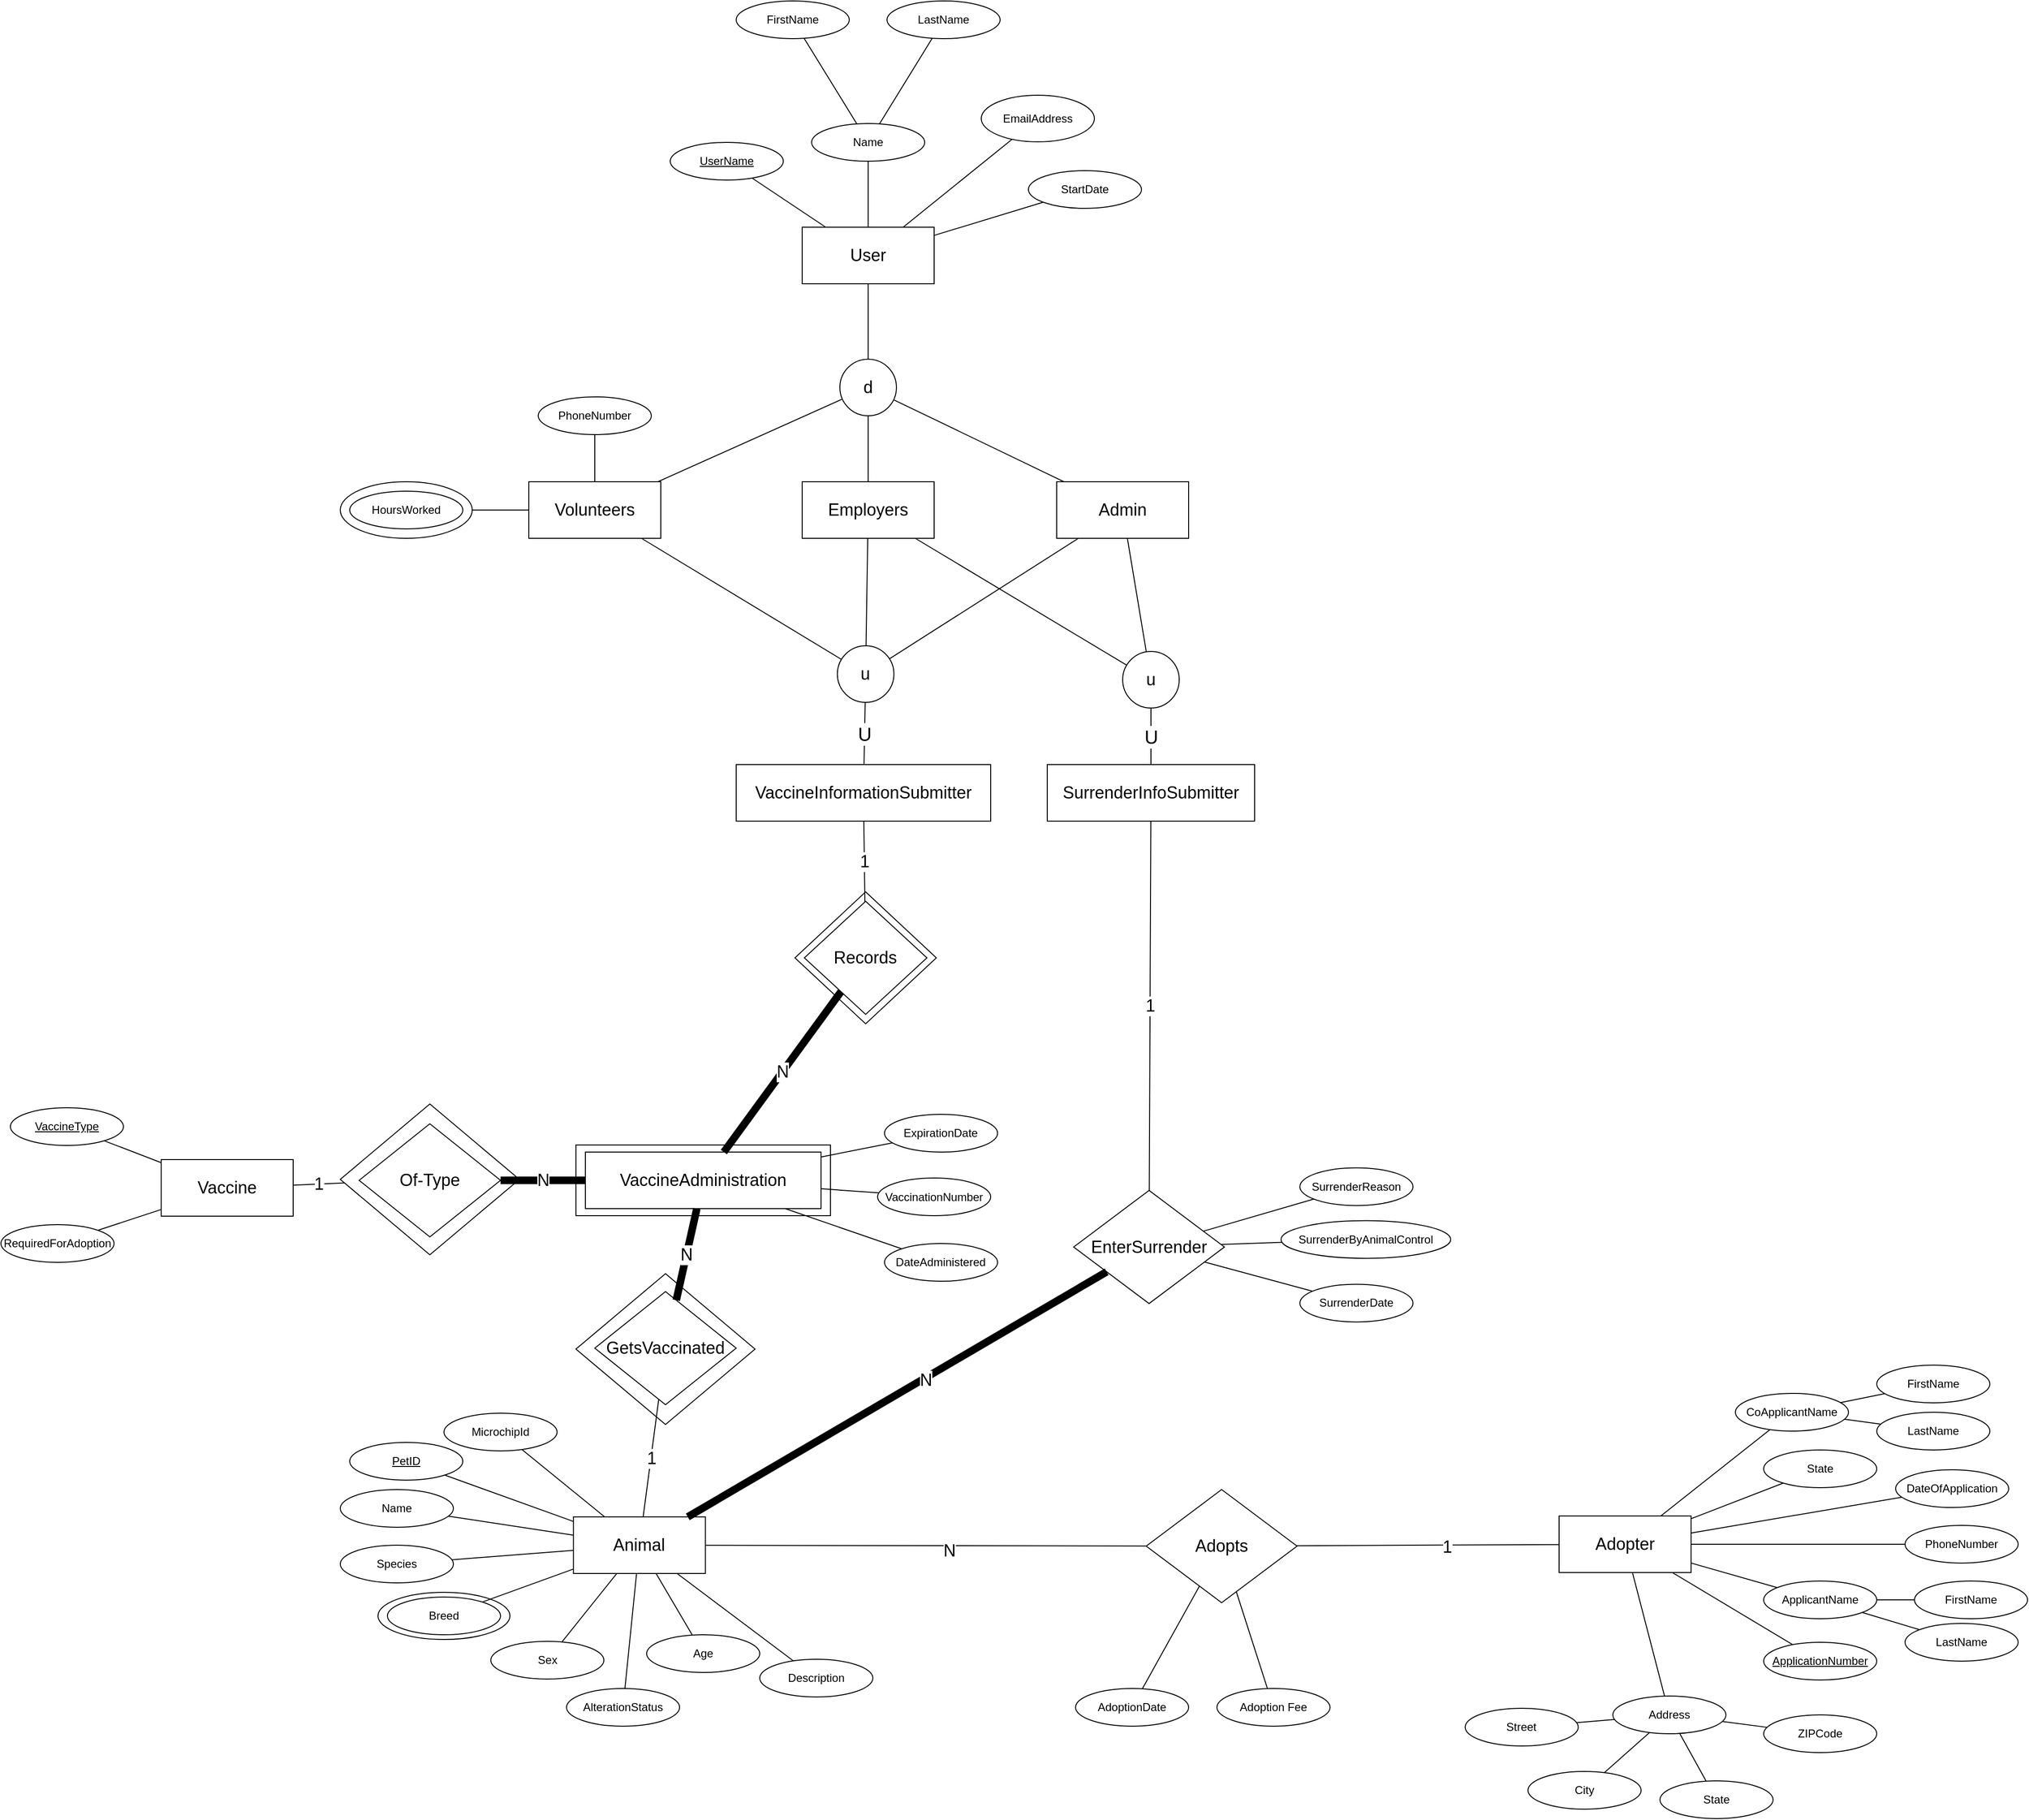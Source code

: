<mxfile version="12.6.5" type="onedrive"><diagram id="C5RBs43oDa-KdzZeNtuy" name="Page-1"><mxGraphModel dx="2310" dy="1998" grid="1" gridSize="10" guides="1" tooltips="1" connect="1" arrows="1" fold="1" page="1" pageScale="1" pageWidth="827" pageHeight="1169" math="0" shadow="0"><root><mxCell id="WIyWlLk6GJQsqaUBKTNV-0"/><mxCell id="WIyWlLk6GJQsqaUBKTNV-1" parent="WIyWlLk6GJQsqaUBKTNV-0"/><mxCell id="3elnGF1-bWwHOzPiMpY6-0" value="&lt;font style=&quot;font-size: 18px&quot;&gt;User&lt;/font&gt;" style="rounded=0;whiteSpace=wrap;html=1;" parent="WIyWlLk6GJQsqaUBKTNV-1" vertex="1"><mxGeometry x="330" y="170" width="140" height="60" as="geometry"/></mxCell><mxCell id="3elnGF1-bWwHOzPiMpY6-1" value="&lt;u&gt;UserName&lt;/u&gt;" style="ellipse;whiteSpace=wrap;html=1;" parent="WIyWlLk6GJQsqaUBKTNV-1" vertex="1"><mxGeometry x="190" y="80" width="120" height="40" as="geometry"/></mxCell><mxCell id="3elnGF1-bWwHOzPiMpY6-2" value="Name" style="ellipse;whiteSpace=wrap;html=1;" parent="WIyWlLk6GJQsqaUBKTNV-1" vertex="1"><mxGeometry x="340" y="60" width="120" height="40" as="geometry"/></mxCell><mxCell id="3elnGF1-bWwHOzPiMpY6-3" value="LastName" style="ellipse;whiteSpace=wrap;html=1;" parent="WIyWlLk6GJQsqaUBKTNV-1" vertex="1"><mxGeometry x="420" y="-70" width="120" height="40" as="geometry"/></mxCell><mxCell id="3elnGF1-bWwHOzPiMpY6-4" value="FirstName" style="ellipse;whiteSpace=wrap;html=1;" parent="WIyWlLk6GJQsqaUBKTNV-1" vertex="1"><mxGeometry x="260" y="-70" width="120" height="40" as="geometry"/></mxCell><mxCell id="3elnGF1-bWwHOzPiMpY6-5" value="" style="endArrow=none;html=1;" parent="WIyWlLk6GJQsqaUBKTNV-1" source="3elnGF1-bWwHOzPiMpY6-0" target="3elnGF1-bWwHOzPiMpY6-1" edge="1"><mxGeometry width="50" height="50" relative="1" as="geometry"><mxPoint x="160" y="-30" as="sourcePoint"/><mxPoint x="210" y="-80" as="targetPoint"/></mxGeometry></mxCell><mxCell id="3elnGF1-bWwHOzPiMpY6-7" value="" style="endArrow=none;html=1;" parent="WIyWlLk6GJQsqaUBKTNV-1" source="3elnGF1-bWwHOzPiMpY6-0" target="3elnGF1-bWwHOzPiMpY6-2" edge="1"><mxGeometry width="50" height="50" relative="1" as="geometry"><mxPoint x="180" y="290" as="sourcePoint"/><mxPoint x="230" y="240" as="targetPoint"/></mxGeometry></mxCell><mxCell id="3elnGF1-bWwHOzPiMpY6-8" value="" style="endArrow=none;html=1;" parent="WIyWlLk6GJQsqaUBKTNV-1" source="3elnGF1-bWwHOzPiMpY6-2" target="3elnGF1-bWwHOzPiMpY6-4" edge="1"><mxGeometry width="50" height="50" relative="1" as="geometry"><mxPoint x="140" y="-60" as="sourcePoint"/><mxPoint x="190" y="-110" as="targetPoint"/></mxGeometry></mxCell><mxCell id="3elnGF1-bWwHOzPiMpY6-9" value="" style="endArrow=none;html=1;" parent="WIyWlLk6GJQsqaUBKTNV-1" source="3elnGF1-bWwHOzPiMpY6-2" target="3elnGF1-bWwHOzPiMpY6-3" edge="1"><mxGeometry width="50" height="50" relative="1" as="geometry"><mxPoint x="110" y="280" as="sourcePoint"/><mxPoint x="160" y="230" as="targetPoint"/></mxGeometry></mxCell><mxCell id="3elnGF1-bWwHOzPiMpY6-10" value="EmailAddress" style="ellipse;whiteSpace=wrap;html=1;" parent="WIyWlLk6GJQsqaUBKTNV-1" vertex="1"><mxGeometry x="520" y="30" width="120" height="49.43" as="geometry"/></mxCell><mxCell id="3elnGF1-bWwHOzPiMpY6-11" value="" style="endArrow=none;html=1;" parent="WIyWlLk6GJQsqaUBKTNV-1" source="3elnGF1-bWwHOzPiMpY6-0" target="3elnGF1-bWwHOzPiMpY6-10" edge="1"><mxGeometry width="50" height="50" relative="1" as="geometry"><mxPoint x="560" y="290" as="sourcePoint"/><mxPoint x="610" y="240" as="targetPoint"/></mxGeometry></mxCell><mxCell id="3elnGF1-bWwHOzPiMpY6-15" value="StartDate" style="ellipse;whiteSpace=wrap;html=1;" parent="WIyWlLk6GJQsqaUBKTNV-1" vertex="1"><mxGeometry x="570" y="110" width="120" height="40" as="geometry"/></mxCell><mxCell id="3elnGF1-bWwHOzPiMpY6-16" value="" style="endArrow=none;html=1;" parent="WIyWlLk6GJQsqaUBKTNV-1" source="3elnGF1-bWwHOzPiMpY6-0" target="3elnGF1-bWwHOzPiMpY6-15" edge="1"><mxGeometry width="50" height="50" relative="1" as="geometry"><mxPoint x="560" y="280" as="sourcePoint"/><mxPoint x="610" y="230" as="targetPoint"/></mxGeometry></mxCell><mxCell id="3elnGF1-bWwHOzPiMpY6-17" value="&lt;font style=&quot;font-size: 18px&quot;&gt;Volunteers&lt;/font&gt;" style="rounded=0;whiteSpace=wrap;html=1;" parent="WIyWlLk6GJQsqaUBKTNV-1" vertex="1"><mxGeometry x="40" y="440" width="140" height="60" as="geometry"/></mxCell><mxCell id="3elnGF1-bWwHOzPiMpY6-18" value="&lt;font style=&quot;font-size: 18px&quot;&gt;Employers&lt;/font&gt;" style="rounded=0;whiteSpace=wrap;html=1;" parent="WIyWlLk6GJQsqaUBKTNV-1" vertex="1"><mxGeometry x="330" y="440" width="140" height="60" as="geometry"/></mxCell><mxCell id="3elnGF1-bWwHOzPiMpY6-19" value="&lt;font style=&quot;font-size: 18px&quot;&gt;Admin&lt;/font&gt;" style="rounded=0;whiteSpace=wrap;html=1;" parent="WIyWlLk6GJQsqaUBKTNV-1" vertex="1"><mxGeometry x="600" y="440" width="140" height="60" as="geometry"/></mxCell><mxCell id="3elnGF1-bWwHOzPiMpY6-20" value="" style="endArrow=none;html=1;" parent="WIyWlLk6GJQsqaUBKTNV-1" source="3elnGF1-bWwHOzPiMpY6-21" target="3elnGF1-bWwHOzPiMpY6-0" edge="1"><mxGeometry width="50" height="50" relative="1" as="geometry"><mxPoint x="240" y="380" as="sourcePoint"/><mxPoint x="290" y="330" as="targetPoint"/></mxGeometry></mxCell><mxCell id="3elnGF1-bWwHOzPiMpY6-21" value="&lt;font style=&quot;font-size: 18px&quot;&gt;d&lt;/font&gt;" style="ellipse;whiteSpace=wrap;html=1;aspect=fixed;" parent="WIyWlLk6GJQsqaUBKTNV-1" vertex="1"><mxGeometry x="370" y="310" width="60" height="60" as="geometry"/></mxCell><mxCell id="3elnGF1-bWwHOzPiMpY6-22" value="" style="endArrow=none;html=1;" parent="WIyWlLk6GJQsqaUBKTNV-1" source="3elnGF1-bWwHOzPiMpY6-21" target="3elnGF1-bWwHOzPiMpY6-17" edge="1"><mxGeometry width="50" height="50" relative="1" as="geometry"><mxPoint x="410" y="320" as="sourcePoint"/><mxPoint x="410" y="240" as="targetPoint"/></mxGeometry></mxCell><mxCell id="3elnGF1-bWwHOzPiMpY6-23" value="" style="endArrow=none;html=1;" parent="WIyWlLk6GJQsqaUBKTNV-1" source="3elnGF1-bWwHOzPiMpY6-18" target="3elnGF1-bWwHOzPiMpY6-21" edge="1"><mxGeometry width="50" height="50" relative="1" as="geometry"><mxPoint x="200" y="630" as="sourcePoint"/><mxPoint x="250" y="580" as="targetPoint"/></mxGeometry></mxCell><mxCell id="3elnGF1-bWwHOzPiMpY6-24" value="" style="endArrow=none;html=1;" parent="WIyWlLk6GJQsqaUBKTNV-1" source="3elnGF1-bWwHOzPiMpY6-21" target="3elnGF1-bWwHOzPiMpY6-19" edge="1"><mxGeometry width="50" height="50" relative="1" as="geometry"><mxPoint x="420" y="640" as="sourcePoint"/><mxPoint x="470" y="590" as="targetPoint"/></mxGeometry></mxCell><mxCell id="3elnGF1-bWwHOzPiMpY6-25" value="PhoneNumber" style="ellipse;whiteSpace=wrap;html=1;" parent="WIyWlLk6GJQsqaUBKTNV-1" vertex="1"><mxGeometry x="50" y="350" width="120" height="40" as="geometry"/></mxCell><mxCell id="3elnGF1-bWwHOzPiMpY6-27" value="" style="endArrow=none;html=1;" parent="WIyWlLk6GJQsqaUBKTNV-1" source="3elnGF1-bWwHOzPiMpY6-17" target="3elnGF1-bWwHOzPiMpY6-25" edge="1"><mxGeometry width="50" height="50" relative="1" as="geometry"><mxPoint x="-120" y="580" as="sourcePoint"/><mxPoint x="-70" y="530" as="targetPoint"/></mxGeometry></mxCell><mxCell id="3elnGF1-bWwHOzPiMpY6-29" value="" style="ellipse;whiteSpace=wrap;html=1;" parent="WIyWlLk6GJQsqaUBKTNV-1" vertex="1"><mxGeometry x="-160" y="440" width="140" height="60" as="geometry"/></mxCell><mxCell id="3elnGF1-bWwHOzPiMpY6-30" value="HoursWorked" style="ellipse;whiteSpace=wrap;html=1;" parent="WIyWlLk6GJQsqaUBKTNV-1" vertex="1"><mxGeometry x="-150" y="450" width="120" height="40" as="geometry"/></mxCell><mxCell id="3elnGF1-bWwHOzPiMpY6-31" value="" style="endArrow=none;html=1;" parent="WIyWlLk6GJQsqaUBKTNV-1" source="3elnGF1-bWwHOzPiMpY6-29" target="3elnGF1-bWwHOzPiMpY6-17" edge="1"><mxGeometry width="50" height="50" relative="1" as="geometry"><mxPoint x="260" y="600" as="sourcePoint"/><mxPoint x="310" y="550" as="targetPoint"/></mxGeometry></mxCell><mxCell id="3elnGF1-bWwHOzPiMpY6-35" value="&lt;font style=&quot;font-size: 18px&quot;&gt;Animal&lt;/font&gt;" style="rounded=0;whiteSpace=wrap;html=1;" parent="WIyWlLk6GJQsqaUBKTNV-1" vertex="1"><mxGeometry x="87.33" y="1538" width="140" height="60" as="geometry"/></mxCell><mxCell id="3elnGF1-bWwHOzPiMpY6-36" value="&lt;font style=&quot;font-size: 18px&quot;&gt;Vaccine&lt;/font&gt;" style="rounded=0;whiteSpace=wrap;html=1;" parent="WIyWlLk6GJQsqaUBKTNV-1" vertex="1"><mxGeometry x="-350" y="1159" width="140" height="60" as="geometry"/></mxCell><mxCell id="3elnGF1-bWwHOzPiMpY6-37" value="&lt;font style=&quot;font-size: 18px&quot;&gt;Adopter&lt;/font&gt;" style="rounded=0;whiteSpace=wrap;html=1;" parent="WIyWlLk6GJQsqaUBKTNV-1" vertex="1"><mxGeometry x="1133" y="1537" width="140" height="60" as="geometry"/></mxCell><mxCell id="3elnGF1-bWwHOzPiMpY6-38" value="&lt;font style=&quot;font-size: 18px&quot;&gt;EnterSurrender&lt;/font&gt;" style="rhombus;whiteSpace=wrap;html=1;strokeWidth=1;" parent="WIyWlLk6GJQsqaUBKTNV-1" vertex="1"><mxGeometry x="618" y="1191.71" width="160" height="120" as="geometry"/></mxCell><mxCell id="3elnGF1-bWwHOzPiMpY6-40" value="Name" style="ellipse;whiteSpace=wrap;html=1;" parent="WIyWlLk6GJQsqaUBKTNV-1" vertex="1"><mxGeometry x="-160" y="1509" width="120" height="40" as="geometry"/></mxCell><mxCell id="3elnGF1-bWwHOzPiMpY6-41" value="Species" style="ellipse;whiteSpace=wrap;html=1;" parent="WIyWlLk6GJQsqaUBKTNV-1" vertex="1"><mxGeometry x="-160" y="1568" width="120" height="40" as="geometry"/></mxCell><mxCell id="3elnGF1-bWwHOzPiMpY6-42" value="" style="ellipse;whiteSpace=wrap;html=1;" parent="WIyWlLk6GJQsqaUBKTNV-1" vertex="1"><mxGeometry x="-120" y="1618" width="140" height="50" as="geometry"/></mxCell><mxCell id="3elnGF1-bWwHOzPiMpY6-43" value="Breed" style="ellipse;whiteSpace=wrap;html=1;" parent="WIyWlLk6GJQsqaUBKTNV-1" vertex="1"><mxGeometry x="-110" y="1623" width="120" height="40" as="geometry"/></mxCell><mxCell id="3elnGF1-bWwHOzPiMpY6-44" value="Sex" style="ellipse;whiteSpace=wrap;html=1;" parent="WIyWlLk6GJQsqaUBKTNV-1" vertex="1"><mxGeometry x="-0.33" y="1670" width="120" height="40" as="geometry"/></mxCell><mxCell id="3elnGF1-bWwHOzPiMpY6-45" value="AlterationStatus" style="ellipse;whiteSpace=wrap;html=1;" parent="WIyWlLk6GJQsqaUBKTNV-1" vertex="1"><mxGeometry x="80.0" y="1720" width="120" height="40" as="geometry"/></mxCell><mxCell id="3elnGF1-bWwHOzPiMpY6-46" value="Age" style="ellipse;whiteSpace=wrap;html=1;" parent="WIyWlLk6GJQsqaUBKTNV-1" vertex="1"><mxGeometry x="165.0" y="1663" width="120" height="40" as="geometry"/></mxCell><mxCell id="3elnGF1-bWwHOzPiMpY6-47" value="Description" style="ellipse;whiteSpace=wrap;html=1;" parent="WIyWlLk6GJQsqaUBKTNV-1" vertex="1"><mxGeometry x="285.0" y="1689" width="120" height="40" as="geometry"/></mxCell><mxCell id="3elnGF1-bWwHOzPiMpY6-48" value="MicrochipId" style="ellipse;whiteSpace=wrap;html=1;" parent="WIyWlLk6GJQsqaUBKTNV-1" vertex="1"><mxGeometry x="-50" y="1428" width="120" height="40" as="geometry"/></mxCell><mxCell id="3elnGF1-bWwHOzPiMpY6-53" value="DateAdministered" style="ellipse;whiteSpace=wrap;html=1;" parent="WIyWlLk6GJQsqaUBKTNV-1" vertex="1"><mxGeometry x="417.33" y="1248" width="120" height="40" as="geometry"/></mxCell><mxCell id="3elnGF1-bWwHOzPiMpY6-54" value="ExpirationDate" style="ellipse;whiteSpace=wrap;html=1;" parent="WIyWlLk6GJQsqaUBKTNV-1" vertex="1"><mxGeometry x="417.33" y="1111" width="120" height="40" as="geometry"/></mxCell><mxCell id="3elnGF1-bWwHOzPiMpY6-55" value="VaccinationNumber" style="ellipse;whiteSpace=wrap;html=1;" parent="WIyWlLk6GJQsqaUBKTNV-1" vertex="1"><mxGeometry x="410" y="1178.5" width="120" height="40" as="geometry"/></mxCell><mxCell id="3elnGF1-bWwHOzPiMpY6-59" value="&lt;u&gt;VaccineType&lt;/u&gt;" style="ellipse;whiteSpace=wrap;html=1;" parent="WIyWlLk6GJQsqaUBKTNV-1" vertex="1"><mxGeometry x="-510" y="1104" width="120" height="40" as="geometry"/></mxCell><mxCell id="3elnGF1-bWwHOzPiMpY6-60" value="RequiredForAdoption" style="ellipse;whiteSpace=wrap;html=1;" parent="WIyWlLk6GJQsqaUBKTNV-1" vertex="1"><mxGeometry x="-520" y="1228" width="120" height="40" as="geometry"/></mxCell><mxCell id="3elnGF1-bWwHOzPiMpY6-61" value="SurrenderDate" style="ellipse;whiteSpace=wrap;html=1;" parent="WIyWlLk6GJQsqaUBKTNV-1" vertex="1"><mxGeometry x="858" y="1291.21" width="120" height="40" as="geometry"/></mxCell><mxCell id="3elnGF1-bWwHOzPiMpY6-62" value="SurrenderReason" style="ellipse;whiteSpace=wrap;html=1;" parent="WIyWlLk6GJQsqaUBKTNV-1" vertex="1"><mxGeometry x="858" y="1167.71" width="120" height="40" as="geometry"/></mxCell><mxCell id="3elnGF1-bWwHOzPiMpY6-63" value="SurrenderByAnimalControl" style="ellipse;whiteSpace=wrap;html=1;" parent="WIyWlLk6GJQsqaUBKTNV-1" vertex="1"><mxGeometry x="838" y="1223.71" width="180" height="40" as="geometry"/></mxCell><mxCell id="3elnGF1-bWwHOzPiMpY6-64" value="&lt;u&gt;PetID&lt;/u&gt;" style="ellipse;whiteSpace=wrap;html=1;" parent="WIyWlLk6GJQsqaUBKTNV-1" vertex="1"><mxGeometry x="-150" y="1459" width="120" height="40" as="geometry"/></mxCell><mxCell id="3elnGF1-bWwHOzPiMpY6-65" value="&lt;u&gt;ApplicationNumber&lt;/u&gt;" style="ellipse;whiteSpace=wrap;html=1;" parent="WIyWlLk6GJQsqaUBKTNV-1" vertex="1"><mxGeometry x="1350" y="1671" width="120" height="40" as="geometry"/></mxCell><mxCell id="3elnGF1-bWwHOzPiMpY6-66" value="ApplicantName" style="ellipse;whiteSpace=wrap;html=1;" parent="WIyWlLk6GJQsqaUBKTNV-1" vertex="1"><mxGeometry x="1350" y="1606" width="120" height="40" as="geometry"/></mxCell><mxCell id="3elnGF1-bWwHOzPiMpY6-67" value="LastName" style="ellipse;whiteSpace=wrap;html=1;" parent="WIyWlLk6GJQsqaUBKTNV-1" vertex="1"><mxGeometry x="1500" y="1651" width="120" height="40" as="geometry"/></mxCell><mxCell id="3elnGF1-bWwHOzPiMpY6-68" value="FirstName" style="ellipse;whiteSpace=wrap;html=1;" parent="WIyWlLk6GJQsqaUBKTNV-1" vertex="1"><mxGeometry x="1510" y="1606" width="120" height="40" as="geometry"/></mxCell><mxCell id="3elnGF1-bWwHOzPiMpY6-69" value="CoApplicantName" style="ellipse;whiteSpace=wrap;html=1;" parent="WIyWlLk6GJQsqaUBKTNV-1" vertex="1"><mxGeometry x="1320" y="1407" width="120" height="40" as="geometry"/></mxCell><mxCell id="3elnGF1-bWwHOzPiMpY6-70" value="FirstName" style="ellipse;whiteSpace=wrap;html=1;" parent="WIyWlLk6GJQsqaUBKTNV-1" vertex="1"><mxGeometry x="1470" y="1377" width="120" height="40" as="geometry"/></mxCell><mxCell id="3elnGF1-bWwHOzPiMpY6-71" value="LastName" style="ellipse;whiteSpace=wrap;html=1;" parent="WIyWlLk6GJQsqaUBKTNV-1" vertex="1"><mxGeometry x="1470" y="1427" width="120" height="40" as="geometry"/></mxCell><mxCell id="3elnGF1-bWwHOzPiMpY6-74" value="Address" style="ellipse;whiteSpace=wrap;html=1;" parent="WIyWlLk6GJQsqaUBKTNV-1" vertex="1"><mxGeometry x="1190" y="1728" width="120" height="40" as="geometry"/></mxCell><mxCell id="3elnGF1-bWwHOzPiMpY6-75" value="Street" style="ellipse;whiteSpace=wrap;html=1;" parent="WIyWlLk6GJQsqaUBKTNV-1" vertex="1"><mxGeometry x="1033.33" y="1741" width="120" height="40" as="geometry"/></mxCell><mxCell id="3elnGF1-bWwHOzPiMpY6-76" value="City" style="ellipse;whiteSpace=wrap;html=1;" parent="WIyWlLk6GJQsqaUBKTNV-1" vertex="1"><mxGeometry x="1100" y="1808" width="120" height="40" as="geometry"/></mxCell><mxCell id="3elnGF1-bWwHOzPiMpY6-77" value="State" style="ellipse;whiteSpace=wrap;html=1;" parent="WIyWlLk6GJQsqaUBKTNV-1" vertex="1"><mxGeometry x="1240" y="1818" width="120" height="40" as="geometry"/></mxCell><mxCell id="3elnGF1-bWwHOzPiMpY6-78" value="ZIPCode" style="ellipse;whiteSpace=wrap;html=1;" parent="WIyWlLk6GJQsqaUBKTNV-1" vertex="1"><mxGeometry x="1350" y="1748" width="120" height="40" as="geometry"/></mxCell><mxCell id="3elnGF1-bWwHOzPiMpY6-79" value="PhoneNumber" style="ellipse;whiteSpace=wrap;html=1;" parent="WIyWlLk6GJQsqaUBKTNV-1" vertex="1"><mxGeometry x="1500" y="1547" width="120" height="40" as="geometry"/></mxCell><mxCell id="3elnGF1-bWwHOzPiMpY6-80" value="DateOfApplication" style="ellipse;whiteSpace=wrap;html=1;" parent="WIyWlLk6GJQsqaUBKTNV-1" vertex="1"><mxGeometry x="1490" y="1488" width="120" height="40" as="geometry"/></mxCell><mxCell id="3elnGF1-bWwHOzPiMpY6-81" value="State" style="ellipse;whiteSpace=wrap;html=1;" parent="WIyWlLk6GJQsqaUBKTNV-1" vertex="1"><mxGeometry x="1350" y="1467" width="120" height="40" as="geometry"/></mxCell><mxCell id="3elnGF1-bWwHOzPiMpY6-84" value="AdoptionDate" style="ellipse;whiteSpace=wrap;html=1;" parent="WIyWlLk6GJQsqaUBKTNV-1" vertex="1"><mxGeometry x="620" y="1720" width="120" height="40" as="geometry"/></mxCell><mxCell id="3elnGF1-bWwHOzPiMpY6-85" value="Adoption Fee" style="ellipse;whiteSpace=wrap;html=1;" parent="WIyWlLk6GJQsqaUBKTNV-1" vertex="1"><mxGeometry x="770" y="1720" width="120" height="40" as="geometry"/></mxCell><mxCell id="3elnGF1-bWwHOzPiMpY6-86" value="" style="rounded=0;whiteSpace=wrap;html=1;" parent="WIyWlLk6GJQsqaUBKTNV-1" vertex="1"><mxGeometry x="90" y="1143.5" width="270" height="75" as="geometry"/></mxCell><mxCell id="3elnGF1-bWwHOzPiMpY6-88" value="&lt;font style=&quot;font-size: 18px&quot;&gt;VaccineAdministration&lt;/font&gt;" style="rounded=0;whiteSpace=wrap;html=1;" parent="WIyWlLk6GJQsqaUBKTNV-1" vertex="1"><mxGeometry x="100" y="1151" width="250" height="60" as="geometry"/></mxCell><mxCell id="3elnGF1-bWwHOzPiMpY6-89" value="&lt;span style=&quot;font-size: 18px&quot;&gt;VaccineInformationSubmitter&lt;/span&gt;" style="rounded=0;whiteSpace=wrap;html=1;" parent="WIyWlLk6GJQsqaUBKTNV-1" vertex="1"><mxGeometry x="260" y="740" width="270" height="60" as="geometry"/></mxCell><mxCell id="3elnGF1-bWwHOzPiMpY6-91" value="&lt;span style=&quot;font-size: 18px&quot;&gt;SurrenderInfoSubmitter&lt;/span&gt;" style="rounded=0;whiteSpace=wrap;html=1;" parent="WIyWlLk6GJQsqaUBKTNV-1" vertex="1"><mxGeometry x="590" y="740" width="220" height="60" as="geometry"/></mxCell><mxCell id="3elnGF1-bWwHOzPiMpY6-93" value="" style="endArrow=none;html=1;" parent="WIyWlLk6GJQsqaUBKTNV-1" source="3elnGF1-bWwHOzPiMpY6-59" target="3elnGF1-bWwHOzPiMpY6-36" edge="1"><mxGeometry width="50" height="50" relative="1" as="geometry"><mxPoint x="-210" y="1339" as="sourcePoint"/><mxPoint x="-160" y="1289" as="targetPoint"/></mxGeometry></mxCell><mxCell id="3elnGF1-bWwHOzPiMpY6-94" value="" style="endArrow=none;html=1;" parent="WIyWlLk6GJQsqaUBKTNV-1" source="3elnGF1-bWwHOzPiMpY6-60" target="3elnGF1-bWwHOzPiMpY6-36" edge="1"><mxGeometry width="50" height="50" relative="1" as="geometry"><mxPoint x="-440" y="1349" as="sourcePoint"/><mxPoint x="-390" y="1299" as="targetPoint"/></mxGeometry></mxCell><mxCell id="3elnGF1-bWwHOzPiMpY6-95" value="" style="endArrow=none;html=1;" parent="WIyWlLk6GJQsqaUBKTNV-1" source="3elnGF1-bWwHOzPiMpY6-88" target="3elnGF1-bWwHOzPiMpY6-53" edge="1"><mxGeometry width="50" height="50" relative="1" as="geometry"><mxPoint x="170" y="1061" as="sourcePoint"/><mxPoint x="220" y="1011" as="targetPoint"/></mxGeometry></mxCell><mxCell id="3elnGF1-bWwHOzPiMpY6-96" value="" style="endArrow=none;html=1;" parent="WIyWlLk6GJQsqaUBKTNV-1" source="3elnGF1-bWwHOzPiMpY6-88" target="3elnGF1-bWwHOzPiMpY6-55" edge="1"><mxGeometry width="50" height="50" relative="1" as="geometry"><mxPoint x="220" y="1071" as="sourcePoint"/><mxPoint x="270" y="1021" as="targetPoint"/></mxGeometry></mxCell><mxCell id="3elnGF1-bWwHOzPiMpY6-97" value="" style="endArrow=none;html=1;" parent="WIyWlLk6GJQsqaUBKTNV-1" source="3elnGF1-bWwHOzPiMpY6-88" target="3elnGF1-bWwHOzPiMpY6-54" edge="1"><mxGeometry width="50" height="50" relative="1" as="geometry"><mxPoint x="140" y="1111" as="sourcePoint"/><mxPoint x="190" y="1061" as="targetPoint"/></mxGeometry></mxCell><mxCell id="3elnGF1-bWwHOzPiMpY6-100" value="" style="endArrow=none;html=1;" parent="WIyWlLk6GJQsqaUBKTNV-1" source="3elnGF1-bWwHOzPiMpY6-43" target="3elnGF1-bWwHOzPiMpY6-35" edge="1"><mxGeometry width="50" height="50" relative="1" as="geometry"><mxPoint x="407.33" y="1668" as="sourcePoint"/><mxPoint x="457.33" y="1618" as="targetPoint"/></mxGeometry></mxCell><mxCell id="3elnGF1-bWwHOzPiMpY6-101" value="" style="endArrow=none;html=1;" parent="WIyWlLk6GJQsqaUBKTNV-1" source="3elnGF1-bWwHOzPiMpY6-41" target="3elnGF1-bWwHOzPiMpY6-35" edge="1"><mxGeometry width="50" height="50" relative="1" as="geometry"><mxPoint x="-112.67" y="1769" as="sourcePoint"/><mxPoint x="-62.67" y="1719" as="targetPoint"/></mxGeometry></mxCell><mxCell id="3elnGF1-bWwHOzPiMpY6-102" value="" style="endArrow=none;html=1;" parent="WIyWlLk6GJQsqaUBKTNV-1" source="3elnGF1-bWwHOzPiMpY6-40" target="3elnGF1-bWwHOzPiMpY6-35" edge="1"><mxGeometry width="50" height="50" relative="1" as="geometry"><mxPoint x="-212.67" y="1629" as="sourcePoint"/><mxPoint x="-162.67" y="1579" as="targetPoint"/></mxGeometry></mxCell><mxCell id="3elnGF1-bWwHOzPiMpY6-103" value="" style="endArrow=none;html=1;" parent="WIyWlLk6GJQsqaUBKTNV-1" source="3elnGF1-bWwHOzPiMpY6-64" target="3elnGF1-bWwHOzPiMpY6-35" edge="1"><mxGeometry width="50" height="50" relative="1" as="geometry"><mxPoint x="-192.67" y="1559" as="sourcePoint"/><mxPoint x="-142.67" y="1509" as="targetPoint"/></mxGeometry></mxCell><mxCell id="3elnGF1-bWwHOzPiMpY6-104" value="" style="endArrow=none;html=1;" parent="WIyWlLk6GJQsqaUBKTNV-1" source="3elnGF1-bWwHOzPiMpY6-48" target="3elnGF1-bWwHOzPiMpY6-35" edge="1"><mxGeometry width="50" height="50" relative="1" as="geometry"><mxPoint x="-192.67" y="1579" as="sourcePoint"/><mxPoint x="-142.67" y="1529" as="targetPoint"/></mxGeometry></mxCell><mxCell id="3elnGF1-bWwHOzPiMpY6-106" value="" style="endArrow=none;html=1;" parent="WIyWlLk6GJQsqaUBKTNV-1" source="3elnGF1-bWwHOzPiMpY6-44" target="3elnGF1-bWwHOzPiMpY6-35" edge="1"><mxGeometry width="50" height="50" relative="1" as="geometry"><mxPoint x="227.33" y="1479" as="sourcePoint"/><mxPoint x="277.33" y="1429" as="targetPoint"/></mxGeometry></mxCell><mxCell id="3elnGF1-bWwHOzPiMpY6-107" value="" style="endArrow=none;html=1;" parent="WIyWlLk6GJQsqaUBKTNV-1" source="3elnGF1-bWwHOzPiMpY6-45" target="3elnGF1-bWwHOzPiMpY6-35" edge="1"><mxGeometry width="50" height="50" relative="1" as="geometry"><mxPoint x="187.33" y="1449" as="sourcePoint"/><mxPoint x="237.33" y="1399" as="targetPoint"/></mxGeometry></mxCell><mxCell id="3elnGF1-bWwHOzPiMpY6-108" value="" style="endArrow=none;html=1;" parent="WIyWlLk6GJQsqaUBKTNV-1" source="3elnGF1-bWwHOzPiMpY6-46" target="3elnGF1-bWwHOzPiMpY6-35" edge="1"><mxGeometry width="50" height="50" relative="1" as="geometry"><mxPoint x="157.33" y="1509" as="sourcePoint"/><mxPoint x="207.33" y="1459" as="targetPoint"/></mxGeometry></mxCell><mxCell id="3elnGF1-bWwHOzPiMpY6-109" value="" style="endArrow=none;html=1;" parent="WIyWlLk6GJQsqaUBKTNV-1" source="3elnGF1-bWwHOzPiMpY6-47" target="3elnGF1-bWwHOzPiMpY6-35" edge="1"><mxGeometry width="50" height="50" relative="1" as="geometry"><mxPoint x="157.33" y="1499" as="sourcePoint"/><mxPoint x="207.33" y="1449" as="targetPoint"/></mxGeometry></mxCell><mxCell id="3elnGF1-bWwHOzPiMpY6-110" value="" style="endArrow=none;html=1;" parent="WIyWlLk6GJQsqaUBKTNV-1" source="3elnGF1-bWwHOzPiMpY6-75" target="3elnGF1-bWwHOzPiMpY6-74" edge="1"><mxGeometry width="50" height="50" relative="1" as="geometry"><mxPoint x="1146.829" y="1761.584" as="sourcePoint"/><mxPoint x="1080" y="1649" as="targetPoint"/></mxGeometry></mxCell><mxCell id="3elnGF1-bWwHOzPiMpY6-111" value="" style="endArrow=none;html=1;" parent="WIyWlLk6GJQsqaUBKTNV-1" source="3elnGF1-bWwHOzPiMpY6-76" target="3elnGF1-bWwHOzPiMpY6-74" edge="1"><mxGeometry width="50" height="50" relative="1" as="geometry"><mxPoint x="1120" y="1749" as="sourcePoint"/><mxPoint x="1170" y="1699" as="targetPoint"/></mxGeometry></mxCell><mxCell id="3elnGF1-bWwHOzPiMpY6-112" value="" style="endArrow=none;html=1;" parent="WIyWlLk6GJQsqaUBKTNV-1" source="3elnGF1-bWwHOzPiMpY6-77" target="3elnGF1-bWwHOzPiMpY6-74" edge="1"><mxGeometry width="50" height="50" relative="1" as="geometry"><mxPoint x="1400" y="1719" as="sourcePoint"/><mxPoint x="1450" y="1669" as="targetPoint"/></mxGeometry></mxCell><mxCell id="3elnGF1-bWwHOzPiMpY6-113" value="" style="endArrow=none;html=1;" parent="WIyWlLk6GJQsqaUBKTNV-1" source="3elnGF1-bWwHOzPiMpY6-78" target="3elnGF1-bWwHOzPiMpY6-74" edge="1"><mxGeometry width="50" height="50" relative="1" as="geometry"><mxPoint x="1330" y="1709" as="sourcePoint"/><mxPoint x="1380" y="1659" as="targetPoint"/></mxGeometry></mxCell><mxCell id="3elnGF1-bWwHOzPiMpY6-114" value="" style="endArrow=none;html=1;" parent="WIyWlLk6GJQsqaUBKTNV-1" source="3elnGF1-bWwHOzPiMpY6-74" target="3elnGF1-bWwHOzPiMpY6-37" edge="1"><mxGeometry width="50" height="50" relative="1" as="geometry"><mxPoint x="1283" y="1658" as="sourcePoint"/><mxPoint x="1333" y="1608" as="targetPoint"/></mxGeometry></mxCell><mxCell id="3elnGF1-bWwHOzPiMpY6-115" value="" style="endArrow=none;html=1;" parent="WIyWlLk6GJQsqaUBKTNV-1" source="3elnGF1-bWwHOzPiMpY6-80" target="3elnGF1-bWwHOzPiMpY6-37" edge="1"><mxGeometry width="50" height="50" relative="1" as="geometry"><mxPoint x="923" y="1578" as="sourcePoint"/><mxPoint x="973" y="1528" as="targetPoint"/></mxGeometry></mxCell><mxCell id="3elnGF1-bWwHOzPiMpY6-116" value="" style="endArrow=none;html=1;" parent="WIyWlLk6GJQsqaUBKTNV-1" source="3elnGF1-bWwHOzPiMpY6-37" target="3elnGF1-bWwHOzPiMpY6-81" edge="1"><mxGeometry width="50" height="50" relative="1" as="geometry"><mxPoint x="923" y="1538" as="sourcePoint"/><mxPoint x="973" y="1488" as="targetPoint"/></mxGeometry></mxCell><mxCell id="3elnGF1-bWwHOzPiMpY6-117" value="" style="endArrow=none;html=1;" parent="WIyWlLk6GJQsqaUBKTNV-1" source="3elnGF1-bWwHOzPiMpY6-79" target="3elnGF1-bWwHOzPiMpY6-37" edge="1"><mxGeometry width="50" height="50" relative="1" as="geometry"><mxPoint x="1073" y="1628" as="sourcePoint"/><mxPoint x="1123" y="1578" as="targetPoint"/></mxGeometry></mxCell><mxCell id="3elnGF1-bWwHOzPiMpY6-118" value="" style="endArrow=none;html=1;" parent="WIyWlLk6GJQsqaUBKTNV-1" source="3elnGF1-bWwHOzPiMpY6-69" target="3elnGF1-bWwHOzPiMpY6-37" edge="1"><mxGeometry width="50" height="50" relative="1" as="geometry"><mxPoint x="1003" y="1618" as="sourcePoint"/><mxPoint x="1053" y="1568" as="targetPoint"/></mxGeometry></mxCell><mxCell id="3elnGF1-bWwHOzPiMpY6-119" value="" style="endArrow=none;html=1;" parent="WIyWlLk6GJQsqaUBKTNV-1" source="3elnGF1-bWwHOzPiMpY6-37" target="3elnGF1-bWwHOzPiMpY6-66" edge="1"><mxGeometry width="50" height="50" relative="1" as="geometry"><mxPoint x="1003" y="1638" as="sourcePoint"/><mxPoint x="1053" y="1588" as="targetPoint"/></mxGeometry></mxCell><mxCell id="3elnGF1-bWwHOzPiMpY6-120" value="" style="endArrow=none;html=1;" parent="WIyWlLk6GJQsqaUBKTNV-1" source="3elnGF1-bWwHOzPiMpY6-65" target="3elnGF1-bWwHOzPiMpY6-37" edge="1"><mxGeometry width="50" height="50" relative="1" as="geometry"><mxPoint x="1003" y="1638" as="sourcePoint"/><mxPoint x="1053" y="1588" as="targetPoint"/></mxGeometry></mxCell><mxCell id="3elnGF1-bWwHOzPiMpY6-121" value="" style="endArrow=none;html=1;" parent="WIyWlLk6GJQsqaUBKTNV-1" source="3elnGF1-bWwHOzPiMpY6-69" target="3elnGF1-bWwHOzPiMpY6-71" edge="1"><mxGeometry width="50" height="50" relative="1" as="geometry"><mxPoint x="1690" y="1442" as="sourcePoint"/><mxPoint x="1740" y="1392" as="targetPoint"/></mxGeometry></mxCell><mxCell id="3elnGF1-bWwHOzPiMpY6-122" value="" style="endArrow=none;html=1;" parent="WIyWlLk6GJQsqaUBKTNV-1" source="3elnGF1-bWwHOzPiMpY6-69" target="3elnGF1-bWwHOzPiMpY6-70" edge="1"><mxGeometry width="50" height="50" relative="1" as="geometry"><mxPoint x="1610" y="1412" as="sourcePoint"/><mxPoint x="1660" y="1362" as="targetPoint"/></mxGeometry></mxCell><mxCell id="3elnGF1-bWwHOzPiMpY6-123" value="" style="endArrow=none;html=1;" parent="WIyWlLk6GJQsqaUBKTNV-1" source="3elnGF1-bWwHOzPiMpY6-67" target="3elnGF1-bWwHOzPiMpY6-66" edge="1"><mxGeometry width="50" height="50" relative="1" as="geometry"><mxPoint x="1280" y="1676" as="sourcePoint"/><mxPoint x="1330" y="1626" as="targetPoint"/></mxGeometry></mxCell><mxCell id="3elnGF1-bWwHOzPiMpY6-124" value="" style="endArrow=none;html=1;" parent="WIyWlLk6GJQsqaUBKTNV-1" source="3elnGF1-bWwHOzPiMpY6-68" target="3elnGF1-bWwHOzPiMpY6-66" edge="1"><mxGeometry width="50" height="50" relative="1" as="geometry"><mxPoint x="1200" y="1566" as="sourcePoint"/><mxPoint x="1250" y="1516" as="targetPoint"/></mxGeometry></mxCell><mxCell id="LlDsByR2rZxl-4DjpcgP-0" value="&lt;font style=&quot;font-size: 18px&quot;&gt;u&lt;/font&gt;" style="ellipse;whiteSpace=wrap;html=1;aspect=fixed;" parent="WIyWlLk6GJQsqaUBKTNV-1" vertex="1"><mxGeometry x="367.33" y="614" width="60" height="60" as="geometry"/></mxCell><mxCell id="LlDsByR2rZxl-4DjpcgP-5" value="&lt;font style=&quot;font-size: 18px&quot;&gt;u&lt;/font&gt;" style="ellipse;whiteSpace=wrap;html=1;aspect=fixed;" parent="WIyWlLk6GJQsqaUBKTNV-1" vertex="1"><mxGeometry x="670" y="620" width="60" height="60" as="geometry"/></mxCell><mxCell id="LlDsByR2rZxl-4DjpcgP-6" value="&lt;font style=&quot;font-size: 20px&quot;&gt;U&lt;/font&gt;" style="endArrow=none;html=1;" parent="WIyWlLk6GJQsqaUBKTNV-1" source="3elnGF1-bWwHOzPiMpY6-89" target="LlDsByR2rZxl-4DjpcgP-0" edge="1"><mxGeometry width="50" height="50" relative="1" as="geometry"><mxPoint x="217.33" y="710" as="sourcePoint"/><mxPoint x="267.33" y="660" as="targetPoint"/></mxGeometry></mxCell><mxCell id="LlDsByR2rZxl-4DjpcgP-7" value="" style="endArrow=none;html=1;" parent="WIyWlLk6GJQsqaUBKTNV-1" source="3elnGF1-bWwHOzPiMpY6-18" target="LlDsByR2rZxl-4DjpcgP-0" edge="1"><mxGeometry width="50" height="50" relative="1" as="geometry"><mxPoint x="170" y="630" as="sourcePoint"/><mxPoint x="220" y="580" as="targetPoint"/></mxGeometry></mxCell><mxCell id="LlDsByR2rZxl-4DjpcgP-8" value="" style="endArrow=none;html=1;" parent="WIyWlLk6GJQsqaUBKTNV-1" source="LlDsByR2rZxl-4DjpcgP-0" target="3elnGF1-bWwHOzPiMpY6-19" edge="1"><mxGeometry width="50" height="50" relative="1" as="geometry"><mxPoint x="250" y="630" as="sourcePoint"/><mxPoint x="300" y="580" as="targetPoint"/></mxGeometry></mxCell><mxCell id="LlDsByR2rZxl-4DjpcgP-9" value="&lt;font style=&quot;font-size: 20px&quot;&gt;U&lt;/font&gt;" style="endArrow=none;html=1;" parent="WIyWlLk6GJQsqaUBKTNV-1" source="3elnGF1-bWwHOzPiMpY6-91" target="LlDsByR2rZxl-4DjpcgP-5" edge="1"><mxGeometry width="50" height="50" relative="1" as="geometry"><mxPoint x="409.291" y="750" as="sourcePoint"/><mxPoint x="407.73" y="683.997" as="targetPoint"/></mxGeometry></mxCell><mxCell id="LlDsByR2rZxl-4DjpcgP-10" value="" style="endArrow=none;html=1;" parent="WIyWlLk6GJQsqaUBKTNV-1" source="LlDsByR2rZxl-4DjpcgP-5" target="3elnGF1-bWwHOzPiMpY6-18" edge="1"><mxGeometry width="50" height="50" relative="1" as="geometry"><mxPoint x="830" y="590" as="sourcePoint"/><mxPoint x="880" y="540" as="targetPoint"/></mxGeometry></mxCell><mxCell id="LlDsByR2rZxl-4DjpcgP-11" value="" style="endArrow=none;html=1;" parent="WIyWlLk6GJQsqaUBKTNV-1" source="LlDsByR2rZxl-4DjpcgP-5" target="3elnGF1-bWwHOzPiMpY6-19" edge="1"><mxGeometry width="50" height="50" relative="1" as="geometry"><mxPoint x="880" y="630" as="sourcePoint"/><mxPoint x="930" y="580" as="targetPoint"/></mxGeometry></mxCell><mxCell id="LlDsByR2rZxl-4DjpcgP-12" value="" style="endArrow=none;html=1;" parent="WIyWlLk6GJQsqaUBKTNV-1" source="3elnGF1-bWwHOzPiMpY6-17" target="LlDsByR2rZxl-4DjpcgP-0" edge="1"><mxGeometry width="50" height="50" relative="1" as="geometry"><mxPoint x="70" y="660" as="sourcePoint"/><mxPoint x="120" y="610" as="targetPoint"/></mxGeometry></mxCell><mxCell id="LlDsByR2rZxl-4DjpcgP-17" value="" style="rhombus;whiteSpace=wrap;html=1;" parent="WIyWlLk6GJQsqaUBKTNV-1" vertex="1"><mxGeometry x="322.33" y="875" width="150" height="140" as="geometry"/></mxCell><mxCell id="LlDsByR2rZxl-4DjpcgP-18" value="&lt;font style=&quot;font-size: 18px&quot;&gt;Records&lt;/font&gt;" style="rhombus;whiteSpace=wrap;html=1;" parent="WIyWlLk6GJQsqaUBKTNV-1" vertex="1"><mxGeometry x="332.33" y="885" width="130" height="120" as="geometry"/></mxCell><mxCell id="LlDsByR2rZxl-4DjpcgP-19" value="&lt;font style=&quot;font-size: 18px&quot;&gt;1&lt;/font&gt;" style="endArrow=none;html=1;" parent="WIyWlLk6GJQsqaUBKTNV-1" source="3elnGF1-bWwHOzPiMpY6-89" target="LlDsByR2rZxl-4DjpcgP-18" edge="1"><mxGeometry width="50" height="50" relative="1" as="geometry"><mxPoint x="-150" y="1050" as="sourcePoint"/><mxPoint x="-100" y="1000" as="targetPoint"/></mxGeometry></mxCell><mxCell id="LlDsByR2rZxl-4DjpcgP-20" value="&lt;font style=&quot;font-size: 18px&quot;&gt;N&lt;/font&gt;" style="html=1;endArrow=none;endFill=0;strokeWidth=8;" parent="WIyWlLk6GJQsqaUBKTNV-1" source="3elnGF1-bWwHOzPiMpY6-88" target="LlDsByR2rZxl-4DjpcgP-18" edge="1"><mxGeometry width="50" height="50" relative="1" as="geometry"><mxPoint x="-10" y="1070" as="sourcePoint"/><mxPoint x="40" y="1020" as="targetPoint"/></mxGeometry></mxCell><mxCell id="LlDsByR2rZxl-4DjpcgP-21" value="" style="rhombus;whiteSpace=wrap;html=1;" parent="WIyWlLk6GJQsqaUBKTNV-1" vertex="1"><mxGeometry x="90" y="1280" width="190" height="160" as="geometry"/></mxCell><mxCell id="LlDsByR2rZxl-4DjpcgP-22" value="&lt;font style=&quot;font-size: 18px&quot;&gt;GetsVaccinated&lt;/font&gt;" style="rhombus;whiteSpace=wrap;html=1;" parent="WIyWlLk6GJQsqaUBKTNV-1" vertex="1"><mxGeometry x="110" y="1299" width="150" height="120" as="geometry"/></mxCell><mxCell id="LlDsByR2rZxl-4DjpcgP-23" value="&lt;font style=&quot;font-size: 18px&quot;&gt;N&lt;/font&gt;" style="html=1;endArrow=none;endFill=0;strokeWidth=8;" parent="WIyWlLk6GJQsqaUBKTNV-1" source="3elnGF1-bWwHOzPiMpY6-88" target="LlDsByR2rZxl-4DjpcgP-22" edge="1"><mxGeometry width="50" height="50" relative="1" as="geometry"><mxPoint x="-90" y="1300" as="sourcePoint"/><mxPoint x="-40" y="1250" as="targetPoint"/></mxGeometry></mxCell><mxCell id="LlDsByR2rZxl-4DjpcgP-24" value="&lt;font style=&quot;font-size: 18px&quot;&gt;1&lt;/font&gt;" style="endArrow=none;html=1;" parent="WIyWlLk6GJQsqaUBKTNV-1" source="3elnGF1-bWwHOzPiMpY6-35" target="LlDsByR2rZxl-4DjpcgP-22" edge="1"><mxGeometry width="50" height="50" relative="1" as="geometry"><mxPoint x="-30" y="1330" as="sourcePoint"/><mxPoint x="20" y="1280" as="targetPoint"/></mxGeometry></mxCell><mxCell id="LlDsByR2rZxl-4DjpcgP-26" value="" style="rhombus;whiteSpace=wrap;html=1;" parent="WIyWlLk6GJQsqaUBKTNV-1" vertex="1"><mxGeometry x="-160" y="1100" width="190" height="160" as="geometry"/></mxCell><mxCell id="LlDsByR2rZxl-4DjpcgP-28" value="&lt;font style=&quot;font-size: 18px&quot;&gt;1&lt;/font&gt;" style="endArrow=none;html=1;" parent="WIyWlLk6GJQsqaUBKTNV-1" source="3elnGF1-bWwHOzPiMpY6-36" target="LlDsByR2rZxl-4DjpcgP-26" edge="1"><mxGeometry width="50" height="50" relative="1" as="geometry"><mxPoint x="-250" y="1050" as="sourcePoint"/><mxPoint x="-200" y="1000" as="targetPoint"/></mxGeometry></mxCell><mxCell id="LlDsByR2rZxl-4DjpcgP-29" value="&lt;font style=&quot;font-size: 18px&quot;&gt;Of-Type&lt;/font&gt;" style="rhombus;whiteSpace=wrap;html=1;" parent="WIyWlLk6GJQsqaUBKTNV-1" vertex="1"><mxGeometry x="-140" y="1121" width="150" height="120" as="geometry"/></mxCell><mxCell id="LlDsByR2rZxl-4DjpcgP-32" value="&lt;font style=&quot;font-size: 18px&quot;&gt;N&lt;/font&gt;" style="html=1;endArrow=none;endFill=0;strokeWidth=8;" parent="WIyWlLk6GJQsqaUBKTNV-1" source="LlDsByR2rZxl-4DjpcgP-29" target="3elnGF1-bWwHOzPiMpY6-88" edge="1"><mxGeometry width="50" height="50" relative="1" as="geometry"><mxPoint x="50" y="1060" as="sourcePoint"/><mxPoint x="100" y="1010" as="targetPoint"/></mxGeometry></mxCell><mxCell id="LlDsByR2rZxl-4DjpcgP-34" value="&lt;font style=&quot;font-size: 18px&quot;&gt;Adopts&lt;/font&gt;" style="rhombus;whiteSpace=wrap;html=1;strokeWidth=1;" parent="WIyWlLk6GJQsqaUBKTNV-1" vertex="1"><mxGeometry x="695" y="1509" width="160" height="120" as="geometry"/></mxCell><mxCell id="LlDsByR2rZxl-4DjpcgP-35" value="" style="endArrow=none;html=1;" parent="WIyWlLk6GJQsqaUBKTNV-1" source="3elnGF1-bWwHOzPiMpY6-84" target="LlDsByR2rZxl-4DjpcgP-34" edge="1"><mxGeometry width="50" height="50" relative="1" as="geometry"><mxPoint x="580" y="1670" as="sourcePoint"/><mxPoint x="630" y="1620" as="targetPoint"/></mxGeometry></mxCell><mxCell id="LlDsByR2rZxl-4DjpcgP-36" value="" style="endArrow=none;html=1;" parent="WIyWlLk6GJQsqaUBKTNV-1" source="LlDsByR2rZxl-4DjpcgP-34" target="3elnGF1-bWwHOzPiMpY6-85" edge="1"><mxGeometry width="50" height="50" relative="1" as="geometry"><mxPoint x="750" y="1840" as="sourcePoint"/><mxPoint x="800" y="1790" as="targetPoint"/></mxGeometry></mxCell><mxCell id="LlDsByR2rZxl-4DjpcgP-40" value="" style="endArrow=none;html=1;strokeWidth=8;" parent="WIyWlLk6GJQsqaUBKTNV-1" source="3elnGF1-bWwHOzPiMpY6-35" target="3elnGF1-bWwHOzPiMpY6-38" edge="1"><mxGeometry width="50" height="50" relative="1" as="geometry"><mxPoint x="520" y="1440" as="sourcePoint"/><mxPoint x="570" y="1390" as="targetPoint"/></mxGeometry></mxCell><mxCell id="G9jatXL3B7duBLJp4RDX-0" value="&lt;font style=&quot;font-size: 18px&quot;&gt;N&lt;/font&gt;" style="text;html=1;align=center;verticalAlign=middle;resizable=0;points=[];labelBackgroundColor=#ffffff;" vertex="1" connectable="0" parent="LlDsByR2rZxl-4DjpcgP-40"><mxGeometry x="0.13" y="-2" relative="1" as="geometry"><mxPoint as="offset"/></mxGeometry></mxCell><mxCell id="LlDsByR2rZxl-4DjpcgP-41" value="&lt;font style=&quot;font-size: 18px&quot;&gt;1&lt;/font&gt;" style="endArrow=none;html=1;" parent="WIyWlLk6GJQsqaUBKTNV-1" source="3elnGF1-bWwHOzPiMpY6-38" target="3elnGF1-bWwHOzPiMpY6-91" edge="1"><mxGeometry width="50" height="50" relative="1" as="geometry"><mxPoint x="920" y="960" as="sourcePoint"/><mxPoint x="970" y="910" as="targetPoint"/></mxGeometry></mxCell><mxCell id="LlDsByR2rZxl-4DjpcgP-42" value="" style="endArrow=none;html=1;" parent="WIyWlLk6GJQsqaUBKTNV-1" source="3elnGF1-bWwHOzPiMpY6-62" target="3elnGF1-bWwHOzPiMpY6-38" edge="1"><mxGeometry width="50" height="50" relative="1" as="geometry"><mxPoint x="808" y="1132.71" as="sourcePoint"/><mxPoint x="858" y="1082.71" as="targetPoint"/></mxGeometry></mxCell><mxCell id="LlDsByR2rZxl-4DjpcgP-43" value="" style="endArrow=none;html=1;" parent="WIyWlLk6GJQsqaUBKTNV-1" source="3elnGF1-bWwHOzPiMpY6-38" target="3elnGF1-bWwHOzPiMpY6-63" edge="1"><mxGeometry width="50" height="50" relative="1" as="geometry"><mxPoint x="848" y="1122.71" as="sourcePoint"/><mxPoint x="898" y="1072.71" as="targetPoint"/></mxGeometry></mxCell><mxCell id="LlDsByR2rZxl-4DjpcgP-44" value="" style="endArrow=none;html=1;" parent="WIyWlLk6GJQsqaUBKTNV-1" source="3elnGF1-bWwHOzPiMpY6-38" target="3elnGF1-bWwHOzPiMpY6-61" edge="1"><mxGeometry width="50" height="50" relative="1" as="geometry"><mxPoint x="658" y="1472.71" as="sourcePoint"/><mxPoint x="708" y="1422.71" as="targetPoint"/></mxGeometry></mxCell><mxCell id="LlDsByR2rZxl-4DjpcgP-45" value="" style="endArrow=none;html=1;" parent="WIyWlLk6GJQsqaUBKTNV-1" source="3elnGF1-bWwHOzPiMpY6-35" target="LlDsByR2rZxl-4DjpcgP-34" edge="1"><mxGeometry width="50" height="50" relative="1" as="geometry"><mxPoint x="430" y="1510" as="sourcePoint"/><mxPoint x="480" y="1460" as="targetPoint"/></mxGeometry></mxCell><mxCell id="G9jatXL3B7duBLJp4RDX-1" value="&lt;font style=&quot;font-size: 18px&quot;&gt;N&lt;/font&gt;" style="text;html=1;align=center;verticalAlign=middle;resizable=0;points=[];labelBackgroundColor=#ffffff;" vertex="1" connectable="0" parent="LlDsByR2rZxl-4DjpcgP-45"><mxGeometry x="0.103" y="-5" relative="1" as="geometry"><mxPoint as="offset"/></mxGeometry></mxCell><mxCell id="LlDsByR2rZxl-4DjpcgP-46" value="" style="endArrow=none;html=1;" parent="WIyWlLk6GJQsqaUBKTNV-1" source="LlDsByR2rZxl-4DjpcgP-34" target="3elnGF1-bWwHOzPiMpY6-37" edge="1"><mxGeometry width="50" height="50" relative="1" as="geometry"><mxPoint x="910" y="1470" as="sourcePoint"/><mxPoint x="960" y="1420" as="targetPoint"/></mxGeometry></mxCell><mxCell id="G9jatXL3B7duBLJp4RDX-2" value="&lt;font style=&quot;font-size: 18px&quot;&gt;1&lt;/font&gt;" style="text;html=1;align=center;verticalAlign=middle;resizable=0;points=[];labelBackgroundColor=#ffffff;" vertex="1" connectable="0" parent="LlDsByR2rZxl-4DjpcgP-46"><mxGeometry x="0.135" y="-2" relative="1" as="geometry"><mxPoint x="1" as="offset"/></mxGeometry></mxCell></root></mxGraphModel></diagram></mxfile>
